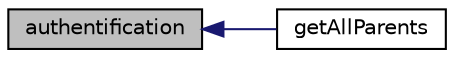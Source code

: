 digraph "authentification"
{
  edge [fontname="Helvetica",fontsize="10",labelfontname="Helvetica",labelfontsize="10"];
  node [fontname="Helvetica",fontsize="10",shape=record];
  rankdir="LR";
  Node7 [label="authentification",height=0.2,width=0.4,color="black", fillcolor="grey75", style="filled", fontcolor="black"];
  Node7 -> Node8 [dir="back",color="midnightblue",fontsize="10",style="solid",fontname="Helvetica"];
  Node8 [label="getAllParents",height=0.2,width=0.4,color="black", fillcolor="white", style="filled",URL="$class_i_e_p_1_1_managers_1_1_user_manager.html#aba7e535e07631c20911bcad2e3ef3444"];
}
